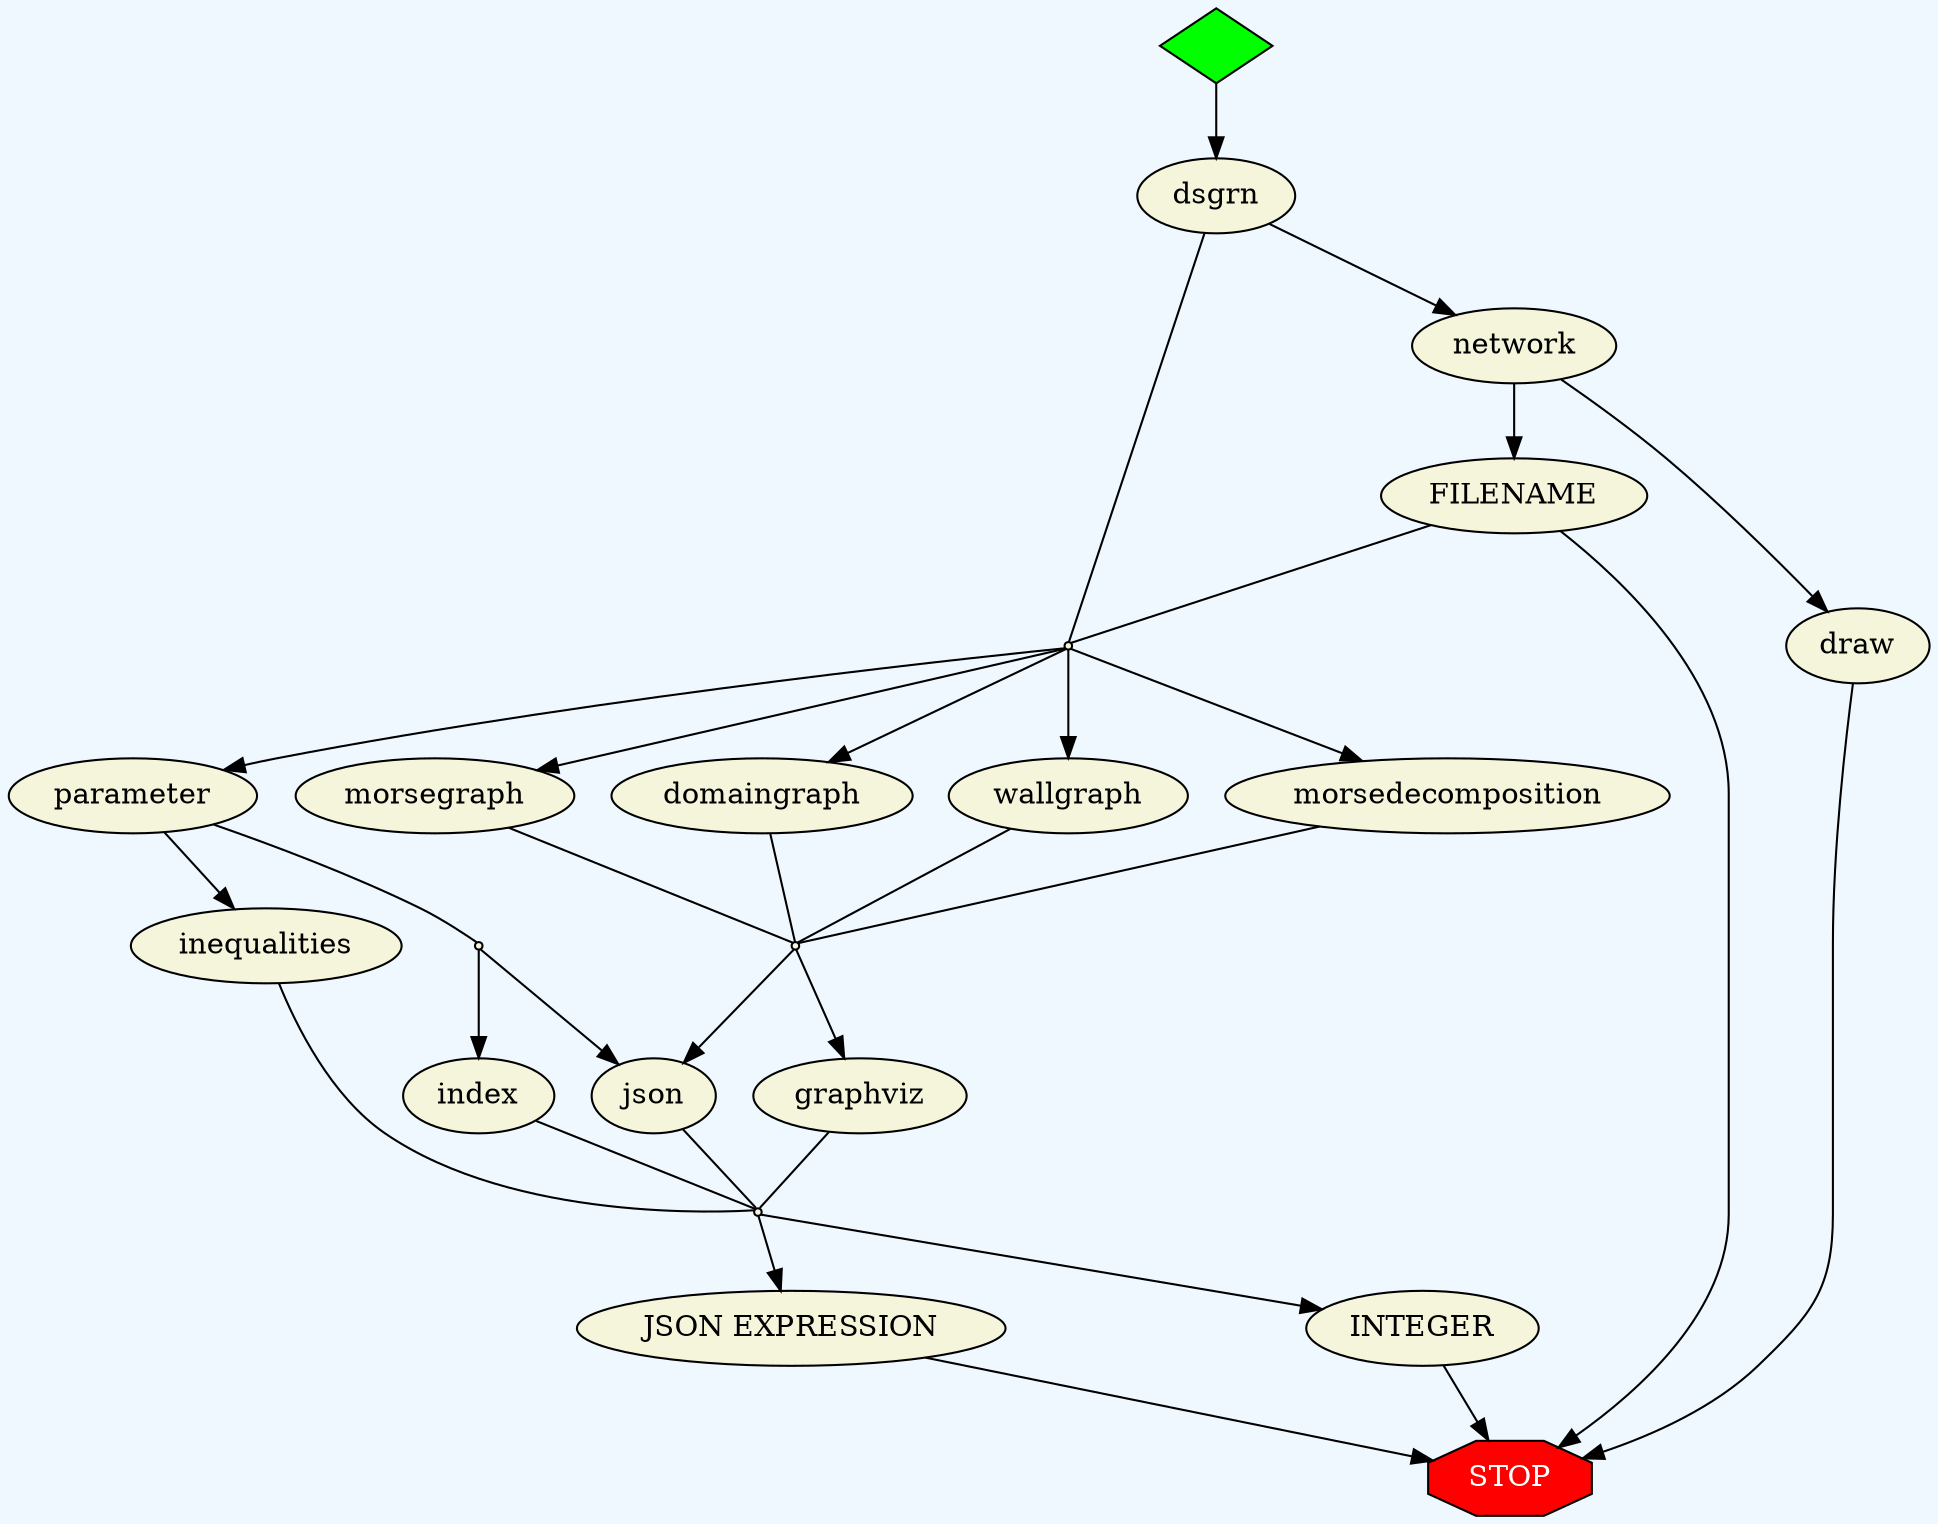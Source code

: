 digraph {
  bgcolor="aliceblue";
  nodecolor="beige";
  node [style="filled" fillcolor="beige"];
  start [label="", shape="diamond", fillcolor="green"];
  command [label="", shape="point"];
  parameterspec [label="", shape="point"];
  end [label="STOP", fontcolor="white", shape="octagon", fillcolor="red"];
  jsonorindex [label="", shape="point"];
  jsonorgraphviz [label="", shape="point"];
  ParameterJSON [label="JSON EXPRESSION"];
  ParameterIndex [label="INTEGER"];
  start -> dsgrn;
  dsgrn -> network;
  network -> FILENAME;
  network -> draw;
  FILENAME -> end;
  draw -> end;
  dsgrn -> command [arrowhead="none"];
  FILENAME -> command [arrowhead="none"];
  command -> parameter;
  command -> domaingraph;
  command -> wallgraph;
  command -> morsedecomposition;
  command -> morsegraph;
  parameter -> jsonorindex [arrowhead="none"];
  parameter -> inequalities;
  domaingraph -> jsonorgraphviz [arrowhead="none"];
  wallgraph -> jsonorgraphviz [arrowhead="none"];
  morsedecomposition -> jsonorgraphviz [arrowhead="none"];
  morsegraph -> jsonorgraphviz [arrowhead="none"];
  jsonorindex -> json;
  jsonorindex -> index;
  jsonorgraphviz -> json;
  jsonorgraphviz -> graphviz;
  json -> parameterspec [arrowhead="none"];
  inequalities -> parameterspec [arrowhead="none"];
  index -> parameterspec [arrowhead="none"];
  graphviz -> parameterspec [arrowhead="none"];
  parameterspec -> ParameterJSON;
  parameterspec -> ParameterIndex;
  ParameterJSON -> end;
  ParameterIndex -> end;
}

